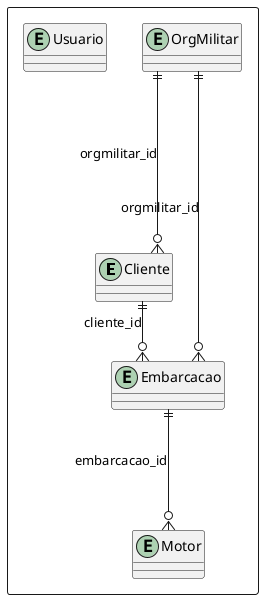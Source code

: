 @startuml

rectangle {

skinparam linetype ortho
entity "Cliente" as cliente {
}

entity "Embarcacao" as embarcacao {
}

entity "Motor" as motor {
}

entity "OrgMilitar" as orgmilitar {
}

entity "Usuario" as usuario {
}

cliente ||--o{ embarcacao : "cliente_id"
orgmilitar ||----o{ cliente : "orgmilitar_id"
orgmilitar ||--o{ embarcacao : "orgmilitar_id"
embarcacao ||---o{ motor : "embarcacao_id"
}
@enduml
